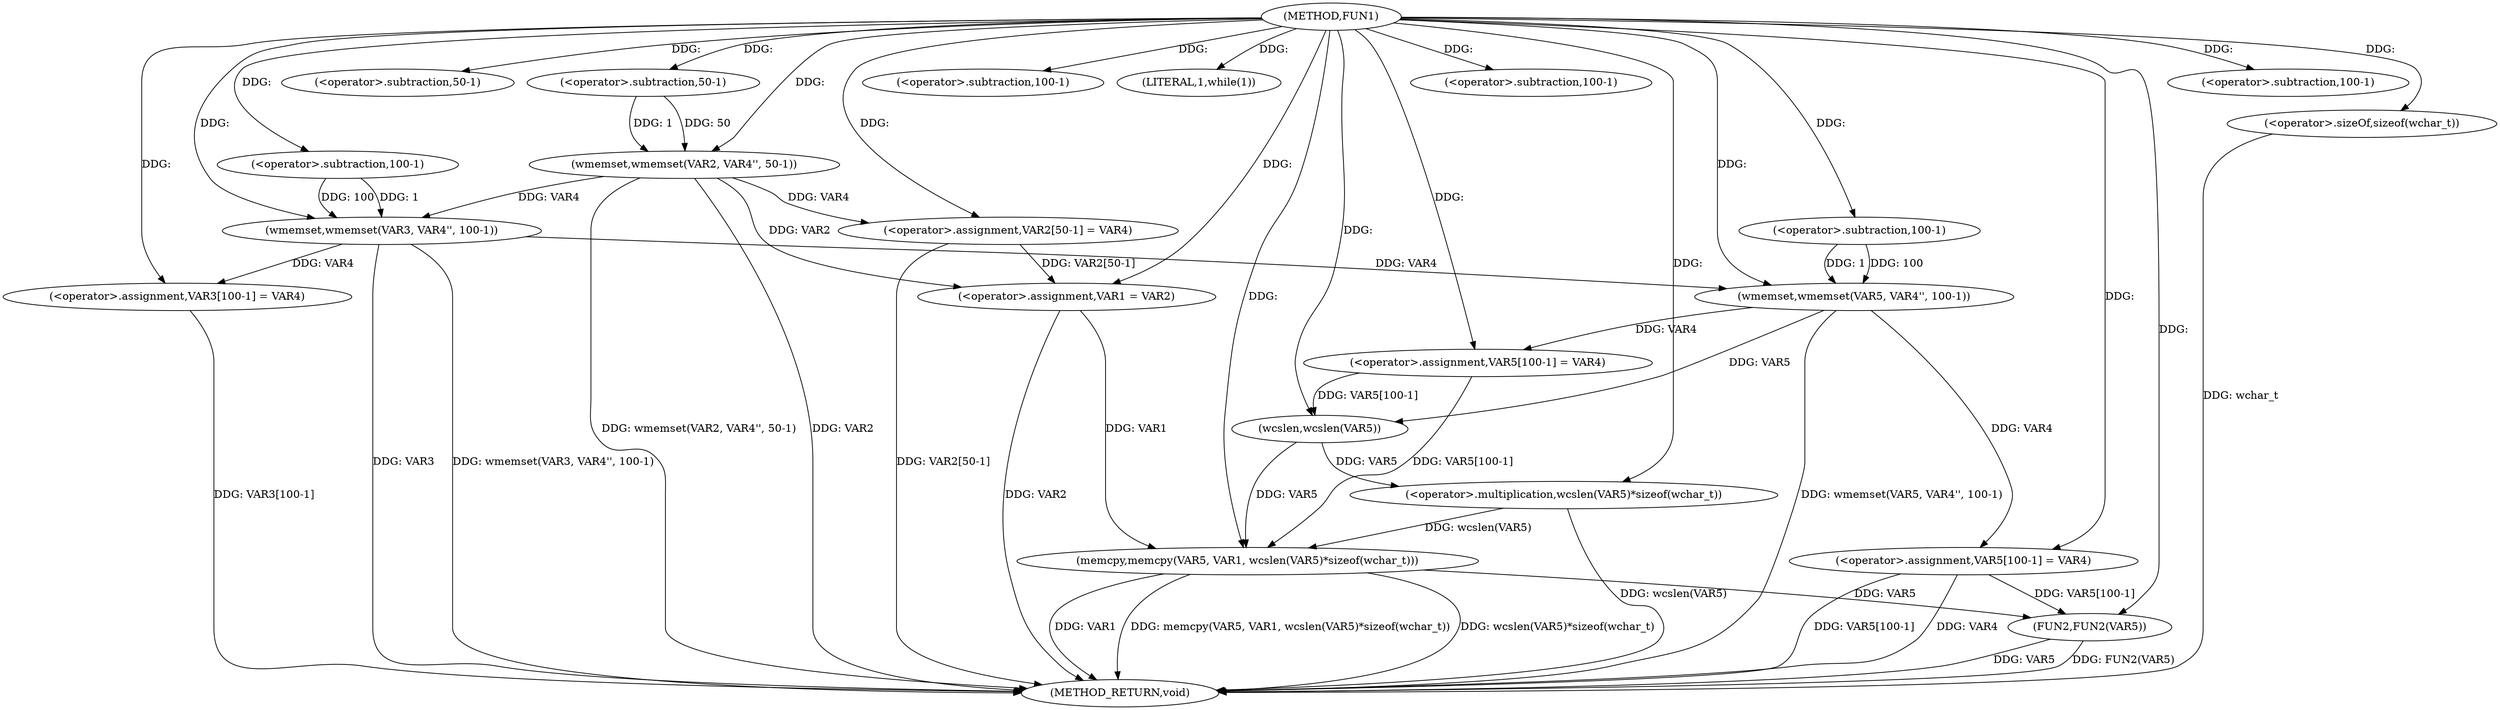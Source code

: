 digraph FUN1 {  
"1000100" [label = "(METHOD,FUN1)" ]
"1000170" [label = "(METHOD_RETURN,void)" ]
"1000105" [label = "(wmemset,wmemset(VAR2, VAR4'', 50-1))" ]
"1000108" [label = "(<operator>.subtraction,50-1)" ]
"1000111" [label = "(<operator>.assignment,VAR2[50-1] = VAR4)" ]
"1000114" [label = "(<operator>.subtraction,50-1)" ]
"1000118" [label = "(wmemset,wmemset(VAR3, VAR4'', 100-1))" ]
"1000121" [label = "(<operator>.subtraction,100-1)" ]
"1000124" [label = "(<operator>.assignment,VAR3[100-1] = VAR4)" ]
"1000127" [label = "(<operator>.subtraction,100-1)" ]
"1000132" [label = "(LITERAL,1,while(1))" ]
"1000134" [label = "(<operator>.assignment,VAR1 = VAR2)" ]
"1000140" [label = "(wmemset,wmemset(VAR5, VAR4'', 100-1))" ]
"1000143" [label = "(<operator>.subtraction,100-1)" ]
"1000146" [label = "(<operator>.assignment,VAR5[100-1] = VAR4)" ]
"1000149" [label = "(<operator>.subtraction,100-1)" ]
"1000153" [label = "(memcpy,memcpy(VAR5, VAR1, wcslen(VAR5)*sizeof(wchar_t)))" ]
"1000156" [label = "(<operator>.multiplication,wcslen(VAR5)*sizeof(wchar_t))" ]
"1000157" [label = "(wcslen,wcslen(VAR5))" ]
"1000159" [label = "(<operator>.sizeOf,sizeof(wchar_t))" ]
"1000161" [label = "(<operator>.assignment,VAR5[100-1] = VAR4)" ]
"1000164" [label = "(<operator>.subtraction,100-1)" ]
"1000168" [label = "(FUN2,FUN2(VAR5))" ]
  "1000124" -> "1000170"  [ label = "DDG: VAR3[100-1]"] 
  "1000168" -> "1000170"  [ label = "DDG: VAR5"] 
  "1000156" -> "1000170"  [ label = "DDG: wcslen(VAR5)"] 
  "1000105" -> "1000170"  [ label = "DDG: wmemset(VAR2, VAR4'', 50-1)"] 
  "1000140" -> "1000170"  [ label = "DDG: wmemset(VAR5, VAR4'', 100-1)"] 
  "1000153" -> "1000170"  [ label = "DDG: memcpy(VAR5, VAR1, wcslen(VAR5)*sizeof(wchar_t))"] 
  "1000118" -> "1000170"  [ label = "DDG: wmemset(VAR3, VAR4'', 100-1)"] 
  "1000111" -> "1000170"  [ label = "DDG: VAR2[50-1]"] 
  "1000134" -> "1000170"  [ label = "DDG: VAR2"] 
  "1000153" -> "1000170"  [ label = "DDG: wcslen(VAR5)*sizeof(wchar_t)"] 
  "1000118" -> "1000170"  [ label = "DDG: VAR3"] 
  "1000161" -> "1000170"  [ label = "DDG: VAR5[100-1]"] 
  "1000105" -> "1000170"  [ label = "DDG: VAR2"] 
  "1000168" -> "1000170"  [ label = "DDG: FUN2(VAR5)"] 
  "1000159" -> "1000170"  [ label = "DDG: wchar_t"] 
  "1000153" -> "1000170"  [ label = "DDG: VAR1"] 
  "1000161" -> "1000170"  [ label = "DDG: VAR4"] 
  "1000100" -> "1000105"  [ label = "DDG: "] 
  "1000108" -> "1000105"  [ label = "DDG: 50"] 
  "1000108" -> "1000105"  [ label = "DDG: 1"] 
  "1000100" -> "1000108"  [ label = "DDG: "] 
  "1000105" -> "1000111"  [ label = "DDG: VAR4"] 
  "1000100" -> "1000111"  [ label = "DDG: "] 
  "1000100" -> "1000114"  [ label = "DDG: "] 
  "1000100" -> "1000118"  [ label = "DDG: "] 
  "1000105" -> "1000118"  [ label = "DDG: VAR4"] 
  "1000121" -> "1000118"  [ label = "DDG: 100"] 
  "1000121" -> "1000118"  [ label = "DDG: 1"] 
  "1000100" -> "1000121"  [ label = "DDG: "] 
  "1000118" -> "1000124"  [ label = "DDG: VAR4"] 
  "1000100" -> "1000124"  [ label = "DDG: "] 
  "1000100" -> "1000127"  [ label = "DDG: "] 
  "1000100" -> "1000132"  [ label = "DDG: "] 
  "1000111" -> "1000134"  [ label = "DDG: VAR2[50-1]"] 
  "1000105" -> "1000134"  [ label = "DDG: VAR2"] 
  "1000100" -> "1000134"  [ label = "DDG: "] 
  "1000100" -> "1000140"  [ label = "DDG: "] 
  "1000118" -> "1000140"  [ label = "DDG: VAR4"] 
  "1000143" -> "1000140"  [ label = "DDG: 100"] 
  "1000143" -> "1000140"  [ label = "DDG: 1"] 
  "1000100" -> "1000143"  [ label = "DDG: "] 
  "1000140" -> "1000146"  [ label = "DDG: VAR4"] 
  "1000100" -> "1000146"  [ label = "DDG: "] 
  "1000100" -> "1000149"  [ label = "DDG: "] 
  "1000157" -> "1000153"  [ label = "DDG: VAR5"] 
  "1000146" -> "1000153"  [ label = "DDG: VAR5[100-1]"] 
  "1000100" -> "1000153"  [ label = "DDG: "] 
  "1000134" -> "1000153"  [ label = "DDG: VAR1"] 
  "1000156" -> "1000153"  [ label = "DDG: wcslen(VAR5)"] 
  "1000157" -> "1000156"  [ label = "DDG: VAR5"] 
  "1000140" -> "1000157"  [ label = "DDG: VAR5"] 
  "1000146" -> "1000157"  [ label = "DDG: VAR5[100-1]"] 
  "1000100" -> "1000157"  [ label = "DDG: "] 
  "1000100" -> "1000156"  [ label = "DDG: "] 
  "1000100" -> "1000159"  [ label = "DDG: "] 
  "1000100" -> "1000161"  [ label = "DDG: "] 
  "1000140" -> "1000161"  [ label = "DDG: VAR4"] 
  "1000100" -> "1000164"  [ label = "DDG: "] 
  "1000153" -> "1000168"  [ label = "DDG: VAR5"] 
  "1000161" -> "1000168"  [ label = "DDG: VAR5[100-1]"] 
  "1000100" -> "1000168"  [ label = "DDG: "] 
}
